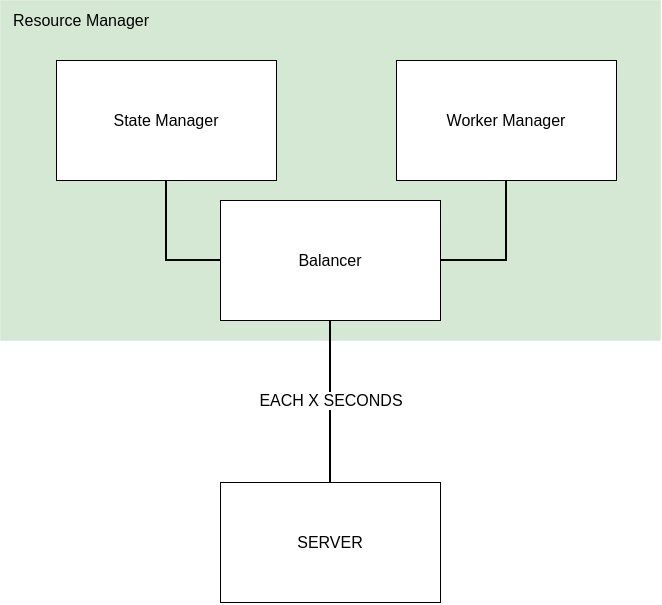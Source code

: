 <mxfile version="19.0.3" type="github">
  <diagram id="givH3kl9ryhQj4KlOiUC" name="Page-1">
    <mxGraphModel dx="677" dy="364" grid="1" gridSize="10" guides="1" tooltips="1" connect="1" arrows="1" fold="1" page="1" pageScale="1" pageWidth="413" pageHeight="291" math="0" shadow="0">
      <root>
        <mxCell id="0" />
        <mxCell id="1" parent="0" />
        <mxCell id="EmZdWoWNg9iefI1Aj5C1-1" value="" style="rounded=0;whiteSpace=wrap;html=1;strokeColor=#82b366;strokeWidth=0;fillColor=#d5e8d4;" vertex="1" parent="1">
          <mxGeometry x="42" y="50" width="330" height="170" as="geometry" />
        </mxCell>
        <mxCell id="EmZdWoWNg9iefI1Aj5C1-4" value="State Manager" style="rounded=0;whiteSpace=wrap;html=1;fontFamily=Helvetica;fontSize=8;strokeColor=default;strokeWidth=0.5;" vertex="1" parent="1">
          <mxGeometry x="70" y="80" width="110" height="60" as="geometry" />
        </mxCell>
        <mxCell id="EmZdWoWNg9iefI1Aj5C1-11" style="edgeStyle=orthogonalEdgeStyle;rounded=0;orthogonalLoop=1;jettySize=auto;html=1;exitX=0;exitY=0.5;exitDx=0;exitDy=0;entryX=0.5;entryY=1;entryDx=0;entryDy=0;fontFamily=Helvetica;fontSize=8;endArrow=none;endFill=0;" edge="1" parent="1" source="EmZdWoWNg9iefI1Aj5C1-5" target="EmZdWoWNg9iefI1Aj5C1-4">
          <mxGeometry relative="1" as="geometry" />
        </mxCell>
        <mxCell id="EmZdWoWNg9iefI1Aj5C1-12" style="edgeStyle=orthogonalEdgeStyle;rounded=0;orthogonalLoop=1;jettySize=auto;html=1;exitX=1;exitY=0.5;exitDx=0;exitDy=0;fontFamily=Helvetica;fontSize=8;endArrow=none;endFill=0;" edge="1" parent="1" source="EmZdWoWNg9iefI1Aj5C1-5" target="EmZdWoWNg9iefI1Aj5C1-6">
          <mxGeometry relative="1" as="geometry" />
        </mxCell>
        <mxCell id="EmZdWoWNg9iefI1Aj5C1-14" style="edgeStyle=orthogonalEdgeStyle;rounded=0;orthogonalLoop=1;jettySize=auto;html=1;exitX=0.5;exitY=1;exitDx=0;exitDy=0;entryX=0.5;entryY=0;entryDx=0;entryDy=0;fontFamily=Helvetica;fontSize=8;endArrow=none;endFill=0;" edge="1" parent="1" source="EmZdWoWNg9iefI1Aj5C1-5" target="EmZdWoWNg9iefI1Aj5C1-7">
          <mxGeometry relative="1" as="geometry" />
        </mxCell>
        <mxCell id="EmZdWoWNg9iefI1Aj5C1-15" value="EACH X SECONDS" style="edgeLabel;html=1;align=center;verticalAlign=middle;resizable=0;points=[];fontSize=8;fontFamily=Helvetica;" vertex="1" connectable="0" parent="EmZdWoWNg9iefI1Aj5C1-14">
          <mxGeometry x="-0.142" relative="1" as="geometry">
            <mxPoint y="5" as="offset" />
          </mxGeometry>
        </mxCell>
        <mxCell id="EmZdWoWNg9iefI1Aj5C1-5" value="Balancer" style="rounded=0;whiteSpace=wrap;html=1;fontFamily=Helvetica;fontSize=8;strokeColor=default;strokeWidth=0.5;" vertex="1" parent="1">
          <mxGeometry x="152" y="150" width="110" height="60" as="geometry" />
        </mxCell>
        <mxCell id="EmZdWoWNg9iefI1Aj5C1-6" value="Worker Manager" style="rounded=0;whiteSpace=wrap;html=1;fontFamily=Helvetica;fontSize=8;strokeColor=default;strokeWidth=0.5;" vertex="1" parent="1">
          <mxGeometry x="240" y="80" width="110" height="60" as="geometry" />
        </mxCell>
        <mxCell id="EmZdWoWNg9iefI1Aj5C1-7" value="SERVER" style="rounded=0;whiteSpace=wrap;html=1;fontFamily=Helvetica;fontSize=8;strokeColor=default;strokeWidth=0.5;" vertex="1" parent="1">
          <mxGeometry x="152" y="291" width="110" height="60" as="geometry" />
        </mxCell>
        <mxCell id="EmZdWoWNg9iefI1Aj5C1-13" value="Resource Manager" style="text;html=1;align=center;verticalAlign=middle;resizable=0;points=[];autosize=1;strokeColor=none;fillColor=none;fontSize=8;fontFamily=Helvetica;strokeWidth=1;fontStyle=0" vertex="1" parent="1">
          <mxGeometry x="42" y="50" width="80" height="20" as="geometry" />
        </mxCell>
      </root>
    </mxGraphModel>
  </diagram>
</mxfile>
